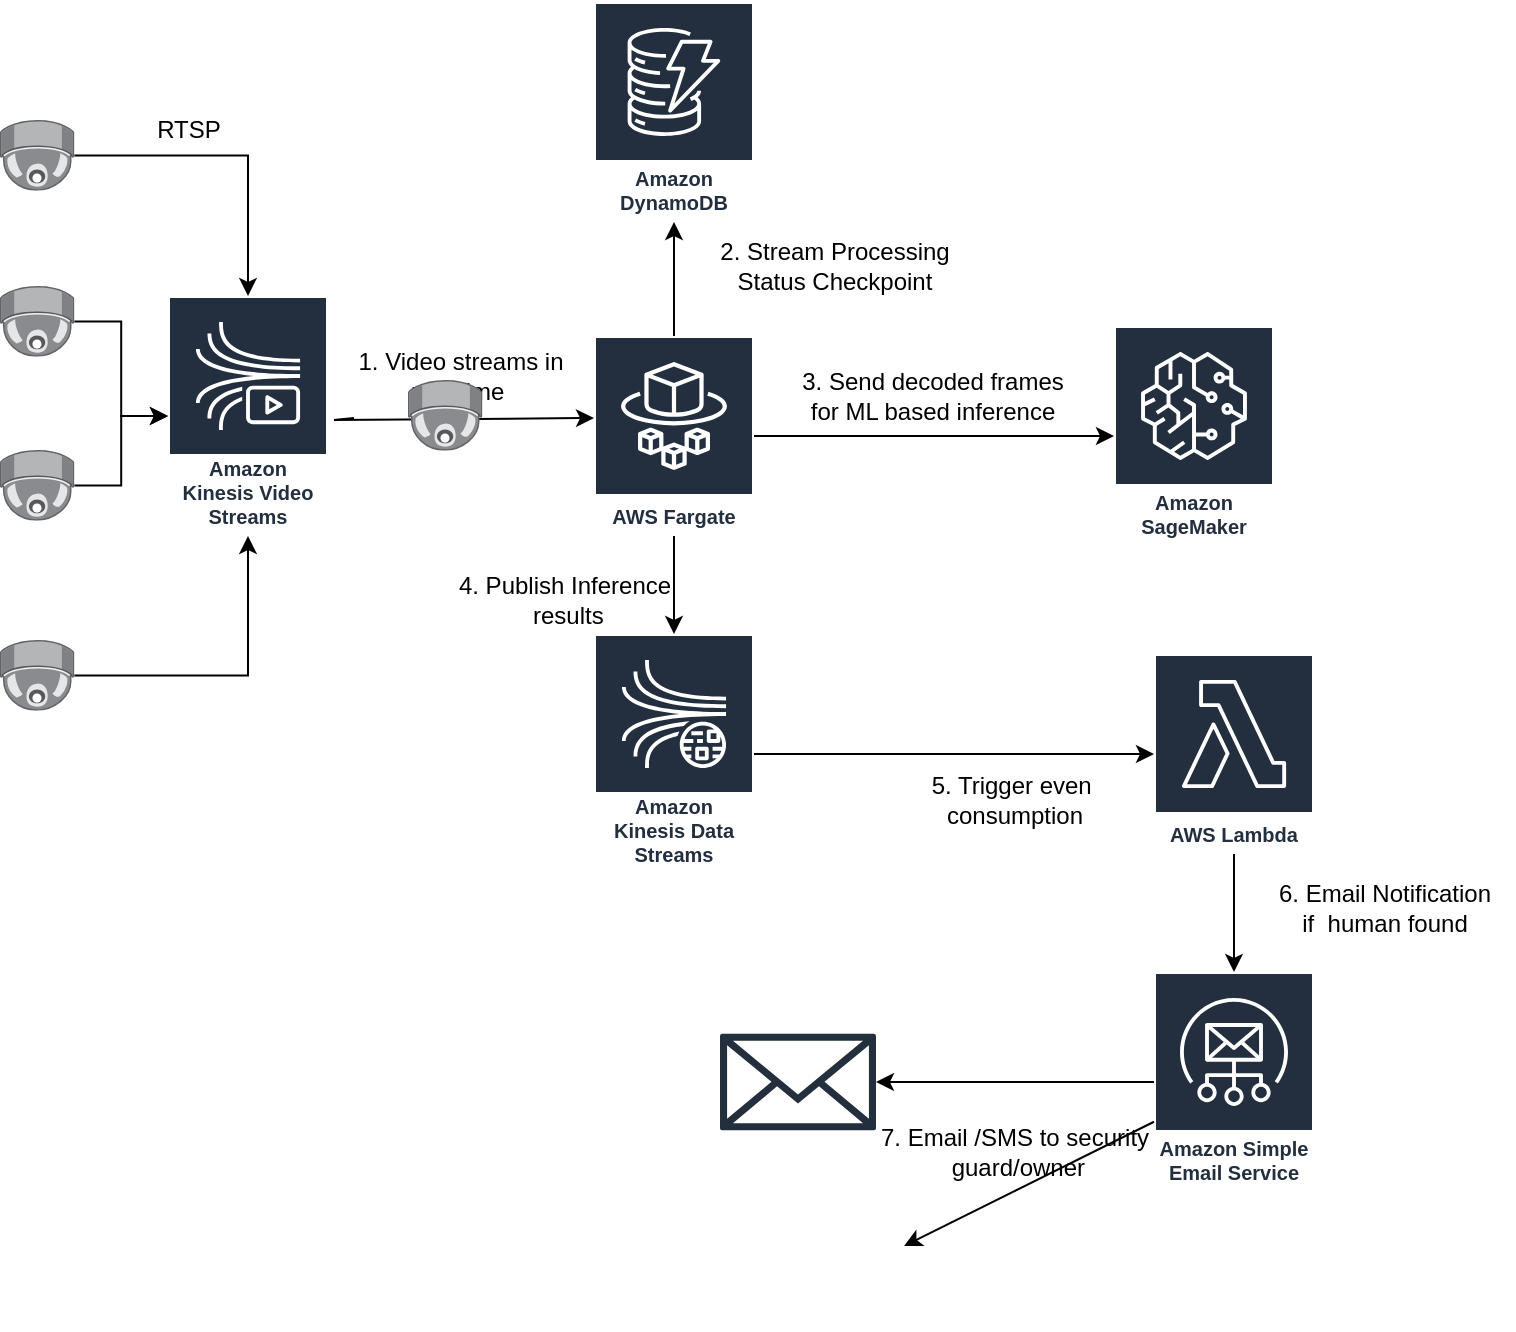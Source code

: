 <mxfile version="20.1.1" type="github">
  <diagram id="C5RBs43oDa-KdzZeNtuy" name="Page-1">
    <mxGraphModel dx="946" dy="1673" grid="1" gridSize="10" guides="1" tooltips="1" connect="1" arrows="1" fold="1" page="1" pageScale="1" pageWidth="827" pageHeight="1169" math="0" shadow="0">
      <root>
        <mxCell id="WIyWlLk6GJQsqaUBKTNV-0" />
        <mxCell id="WIyWlLk6GJQsqaUBKTNV-1" parent="WIyWlLk6GJQsqaUBKTNV-0" />
        <mxCell id="3UhpRsMbbu9_3w0wm78r-3" value="Amazon DynamoDB" style="sketch=0;outlineConnect=0;fontColor=#232F3E;gradientColor=none;strokeColor=#ffffff;fillColor=#232F3E;dashed=0;verticalLabelPosition=middle;verticalAlign=bottom;align=center;html=1;whiteSpace=wrap;fontSize=10;fontStyle=1;spacing=3;shape=mxgraph.aws4.productIcon;prIcon=mxgraph.aws4.dynamodb;" vertex="1" parent="WIyWlLk6GJQsqaUBKTNV-1">
          <mxGeometry x="353" y="-79" width="80" height="110" as="geometry" />
        </mxCell>
        <mxCell id="3UhpRsMbbu9_3w0wm78r-4" value="Amazon SageMaker" style="sketch=0;outlineConnect=0;fontColor=#232F3E;gradientColor=none;strokeColor=#ffffff;fillColor=#232F3E;dashed=0;verticalLabelPosition=middle;verticalAlign=bottom;align=center;html=1;whiteSpace=wrap;fontSize=10;fontStyle=1;spacing=3;shape=mxgraph.aws4.productIcon;prIcon=mxgraph.aws4.sagemaker;" vertex="1" parent="WIyWlLk6GJQsqaUBKTNV-1">
          <mxGeometry x="613" y="83" width="80" height="110" as="geometry" />
        </mxCell>
        <mxCell id="3UhpRsMbbu9_3w0wm78r-10" value="" style="edgeStyle=orthogonalEdgeStyle;rounded=0;orthogonalLoop=1;jettySize=auto;html=1;" edge="1" parent="WIyWlLk6GJQsqaUBKTNV-1" source="3UhpRsMbbu9_3w0wm78r-5" target="3UhpRsMbbu9_3w0wm78r-3">
          <mxGeometry relative="1" as="geometry" />
        </mxCell>
        <mxCell id="3UhpRsMbbu9_3w0wm78r-16" value="" style="edgeStyle=orthogonalEdgeStyle;rounded=0;orthogonalLoop=1;jettySize=auto;html=1;" edge="1" parent="WIyWlLk6GJQsqaUBKTNV-1" source="3UhpRsMbbu9_3w0wm78r-5" target="3UhpRsMbbu9_3w0wm78r-4">
          <mxGeometry relative="1" as="geometry" />
        </mxCell>
        <mxCell id="3UhpRsMbbu9_3w0wm78r-19" value="" style="edgeStyle=orthogonalEdgeStyle;rounded=0;orthogonalLoop=1;jettySize=auto;html=1;" edge="1" parent="WIyWlLk6GJQsqaUBKTNV-1" source="3UhpRsMbbu9_3w0wm78r-5" target="3UhpRsMbbu9_3w0wm78r-18">
          <mxGeometry relative="1" as="geometry" />
        </mxCell>
        <mxCell id="3UhpRsMbbu9_3w0wm78r-5" value="AWS Fargate" style="sketch=0;outlineConnect=0;fontColor=#232F3E;gradientColor=none;strokeColor=#ffffff;fillColor=#232F3E;dashed=0;verticalLabelPosition=middle;verticalAlign=bottom;align=center;html=1;whiteSpace=wrap;fontSize=10;fontStyle=1;spacing=3;shape=mxgraph.aws4.productIcon;prIcon=mxgraph.aws4.fargate;" vertex="1" parent="WIyWlLk6GJQsqaUBKTNV-1">
          <mxGeometry x="353" y="88" width="80" height="100" as="geometry" />
        </mxCell>
        <mxCell id="3UhpRsMbbu9_3w0wm78r-8" value="" style="endArrow=classic;html=1;rounded=0;" edge="1" parent="WIyWlLk6GJQsqaUBKTNV-1">
          <mxGeometry width="50" height="50" relative="1" as="geometry">
            <mxPoint x="233" y="129" as="sourcePoint" />
            <mxPoint x="353" y="129" as="targetPoint" />
            <Array as="points">
              <mxPoint x="223" y="130" />
            </Array>
          </mxGeometry>
        </mxCell>
        <mxCell id="3UhpRsMbbu9_3w0wm78r-32" value="" style="edgeStyle=orthogonalEdgeStyle;rounded=0;orthogonalLoop=1;jettySize=auto;html=1;" edge="1" parent="WIyWlLk6GJQsqaUBKTNV-1" source="3UhpRsMbbu9_3w0wm78r-14" target="3UhpRsMbbu9_3w0wm78r-31">
          <mxGeometry relative="1" as="geometry" />
        </mxCell>
        <mxCell id="3UhpRsMbbu9_3w0wm78r-14" value="AWS Lambda" style="sketch=0;outlineConnect=0;fontColor=#232F3E;gradientColor=none;strokeColor=#ffffff;fillColor=#232F3E;dashed=0;verticalLabelPosition=middle;verticalAlign=bottom;align=center;html=1;whiteSpace=wrap;fontSize=10;fontStyle=1;spacing=3;shape=mxgraph.aws4.productIcon;prIcon=mxgraph.aws4.lambda;" vertex="1" parent="WIyWlLk6GJQsqaUBKTNV-1">
          <mxGeometry x="633" y="247" width="80" height="100" as="geometry" />
        </mxCell>
        <mxCell id="3UhpRsMbbu9_3w0wm78r-17" value="Amazon Kinesis Video Streams" style="sketch=0;outlineConnect=0;fontColor=#232F3E;gradientColor=none;strokeColor=#ffffff;fillColor=#232F3E;dashed=0;verticalLabelPosition=middle;verticalAlign=bottom;align=center;html=1;whiteSpace=wrap;fontSize=10;fontStyle=1;spacing=3;shape=mxgraph.aws4.productIcon;prIcon=mxgraph.aws4.kinesis_video_streams;" vertex="1" parent="WIyWlLk6GJQsqaUBKTNV-1">
          <mxGeometry x="140" y="68" width="80" height="120" as="geometry" />
        </mxCell>
        <mxCell id="3UhpRsMbbu9_3w0wm78r-23" value="" style="edgeStyle=orthogonalEdgeStyle;rounded=0;orthogonalLoop=1;jettySize=auto;html=1;entryX=0;entryY=0.5;entryDx=0;entryDy=0;entryPerimeter=0;" edge="1" parent="WIyWlLk6GJQsqaUBKTNV-1" source="3UhpRsMbbu9_3w0wm78r-18" target="3UhpRsMbbu9_3w0wm78r-14">
          <mxGeometry relative="1" as="geometry">
            <mxPoint x="583" y="304" as="targetPoint" />
          </mxGeometry>
        </mxCell>
        <mxCell id="3UhpRsMbbu9_3w0wm78r-18" value="Amazon Kinesis Data Streams" style="sketch=0;outlineConnect=0;fontColor=#232F3E;gradientColor=none;strokeColor=#ffffff;fillColor=#232F3E;dashed=0;verticalLabelPosition=middle;verticalAlign=bottom;align=center;html=1;whiteSpace=wrap;fontSize=10;fontStyle=1;spacing=3;shape=mxgraph.aws4.productIcon;prIcon=mxgraph.aws4.kinesis_data_streams;" vertex="1" parent="WIyWlLk6GJQsqaUBKTNV-1">
          <mxGeometry x="353" y="237" width="80" height="120" as="geometry" />
        </mxCell>
        <mxCell id="3UhpRsMbbu9_3w0wm78r-24" value="1. Video streams in &lt;br&gt;real-time&amp;nbsp;" style="text;html=1;resizable=0;autosize=1;align=center;verticalAlign=middle;points=[];fillColor=none;strokeColor=none;rounded=0;" vertex="1" parent="WIyWlLk6GJQsqaUBKTNV-1">
          <mxGeometry x="221" y="88" width="130" height="40" as="geometry" />
        </mxCell>
        <mxCell id="3UhpRsMbbu9_3w0wm78r-25" value="2. Stream Processing &lt;br&gt;Status Checkpoint" style="text;html=1;resizable=0;autosize=1;align=center;verticalAlign=middle;points=[];fillColor=none;strokeColor=none;rounded=0;" vertex="1" parent="WIyWlLk6GJQsqaUBKTNV-1">
          <mxGeometry x="403" y="33" width="140" height="40" as="geometry" />
        </mxCell>
        <mxCell id="3UhpRsMbbu9_3w0wm78r-26" value="3. Send decoded frames &lt;br&gt;for ML based inference" style="text;html=1;resizable=0;autosize=1;align=center;verticalAlign=middle;points=[];fillColor=none;strokeColor=none;rounded=0;" vertex="1" parent="WIyWlLk6GJQsqaUBKTNV-1">
          <mxGeometry x="447" y="98" width="150" height="40" as="geometry" />
        </mxCell>
        <mxCell id="3UhpRsMbbu9_3w0wm78r-27" value="4. Publish Inference&lt;br&gt;&amp;nbsp;results" style="text;html=1;resizable=0;autosize=1;align=center;verticalAlign=middle;points=[];fillColor=none;strokeColor=none;rounded=0;" vertex="1" parent="WIyWlLk6GJQsqaUBKTNV-1">
          <mxGeometry x="273" y="200" width="130" height="40" as="geometry" />
        </mxCell>
        <mxCell id="3UhpRsMbbu9_3w0wm78r-28" value="5. Trigger even&amp;nbsp;&lt;br&gt;consumption" style="text;html=1;resizable=0;autosize=1;align=center;verticalAlign=middle;points=[];fillColor=none;strokeColor=none;rounded=0;" vertex="1" parent="WIyWlLk6GJQsqaUBKTNV-1">
          <mxGeometry x="508" y="300" width="110" height="40" as="geometry" />
        </mxCell>
        <mxCell id="3UhpRsMbbu9_3w0wm78r-30" value="" style="sketch=0;outlineConnect=0;fontColor=#232F3E;gradientColor=none;fillColor=#232F3D;strokeColor=none;dashed=0;verticalLabelPosition=bottom;verticalAlign=top;align=center;html=1;fontSize=12;fontStyle=0;aspect=fixed;pointerEvents=1;shape=mxgraph.aws4.email_2;" vertex="1" parent="WIyWlLk6GJQsqaUBKTNV-1">
          <mxGeometry x="416" y="436.5" width="78" height="49" as="geometry" />
        </mxCell>
        <mxCell id="3UhpRsMbbu9_3w0wm78r-33" value="" style="edgeStyle=orthogonalEdgeStyle;rounded=0;orthogonalLoop=1;jettySize=auto;html=1;" edge="1" parent="WIyWlLk6GJQsqaUBKTNV-1" source="3UhpRsMbbu9_3w0wm78r-31" target="3UhpRsMbbu9_3w0wm78r-30">
          <mxGeometry relative="1" as="geometry" />
        </mxCell>
        <mxCell id="3UhpRsMbbu9_3w0wm78r-31" value="Amazon Simple Email Service" style="sketch=0;outlineConnect=0;fontColor=#232F3E;gradientColor=none;strokeColor=#ffffff;fillColor=#232F3E;dashed=0;verticalLabelPosition=middle;verticalAlign=bottom;align=center;html=1;whiteSpace=wrap;fontSize=10;fontStyle=1;spacing=3;shape=mxgraph.aws4.productIcon;prIcon=mxgraph.aws4.simple_email_service;" vertex="1" parent="WIyWlLk6GJQsqaUBKTNV-1">
          <mxGeometry x="633" y="406" width="80" height="110" as="geometry" />
        </mxCell>
        <mxCell id="3UhpRsMbbu9_3w0wm78r-34" value="6. Email Notification &lt;br&gt;if&amp;nbsp; human found" style="text;html=1;resizable=0;autosize=1;align=center;verticalAlign=middle;points=[];fillColor=none;strokeColor=none;rounded=0;" vertex="1" parent="WIyWlLk6GJQsqaUBKTNV-1">
          <mxGeometry x="683" y="354" width="130" height="40" as="geometry" />
        </mxCell>
        <mxCell id="3UhpRsMbbu9_3w0wm78r-35" value="7. Email /SMS to security&lt;br&gt;&amp;nbsp;guard/owner" style="text;html=1;resizable=0;autosize=1;align=center;verticalAlign=middle;points=[];fillColor=none;strokeColor=none;rounded=0;" vertex="1" parent="WIyWlLk6GJQsqaUBKTNV-1">
          <mxGeometry x="483" y="476" width="160" height="40" as="geometry" />
        </mxCell>
        <mxCell id="3UhpRsMbbu9_3w0wm78r-37" value="" style="shape=image;html=1;verticalAlign=top;verticalLabelPosition=bottom;labelBackgroundColor=#ffffff;imageAspect=0;aspect=fixed;image=https://cdn1.iconfinder.com/data/icons/ios-11-glyphs/30/sms-128.png" vertex="1" parent="WIyWlLk6GJQsqaUBKTNV-1">
          <mxGeometry x="424" y="501" width="84" height="84" as="geometry" />
        </mxCell>
        <mxCell id="3UhpRsMbbu9_3w0wm78r-38" value="" style="endArrow=classic;html=1;rounded=0;entryX=1;entryY=0.5;entryDx=0;entryDy=0;" edge="1" parent="WIyWlLk6GJQsqaUBKTNV-1" source="3UhpRsMbbu9_3w0wm78r-31" target="3UhpRsMbbu9_3w0wm78r-37">
          <mxGeometry width="50" height="50" relative="1" as="geometry">
            <mxPoint x="433" y="440" as="sourcePoint" />
            <mxPoint x="533" y="530" as="targetPoint" />
          </mxGeometry>
        </mxCell>
        <mxCell id="3UhpRsMbbu9_3w0wm78r-40" value="" style="points=[];aspect=fixed;html=1;align=center;shadow=0;dashed=0;image;image=img/lib/allied_telesis/security/Surveillance_Camera_Ceiling.svg;" vertex="1" parent="WIyWlLk6GJQsqaUBKTNV-1">
          <mxGeometry x="260" y="110" width="37.2" height="35.4" as="geometry" />
        </mxCell>
        <mxCell id="3UhpRsMbbu9_3w0wm78r-46" value="" style="group" vertex="1" connectable="0" parent="WIyWlLk6GJQsqaUBKTNV-1">
          <mxGeometry x="56" y="-20" width="37.2" height="295.4" as="geometry" />
        </mxCell>
        <mxCell id="3UhpRsMbbu9_3w0wm78r-39" value="" style="points=[];aspect=fixed;html=1;align=center;shadow=0;dashed=0;image;image=img/lib/allied_telesis/security/Surveillance_Camera_Ceiling.svg;" vertex="1" parent="3UhpRsMbbu9_3w0wm78r-46">
          <mxGeometry width="37.2" height="35.4" as="geometry" />
        </mxCell>
        <mxCell id="3UhpRsMbbu9_3w0wm78r-41" value="" style="points=[];aspect=fixed;html=1;align=center;shadow=0;dashed=0;image;image=img/lib/allied_telesis/security/Surveillance_Camera_Ceiling.svg;" vertex="1" parent="3UhpRsMbbu9_3w0wm78r-46">
          <mxGeometry y="83" width="37.2" height="35.4" as="geometry" />
        </mxCell>
        <mxCell id="3UhpRsMbbu9_3w0wm78r-42" value="" style="points=[];aspect=fixed;html=1;align=center;shadow=0;dashed=0;image;image=img/lib/allied_telesis/security/Surveillance_Camera_Ceiling.svg;" vertex="1" parent="3UhpRsMbbu9_3w0wm78r-46">
          <mxGeometry y="165" width="37.2" height="35.4" as="geometry" />
        </mxCell>
        <mxCell id="3UhpRsMbbu9_3w0wm78r-44" value="" style="points=[];aspect=fixed;html=1;align=center;shadow=0;dashed=0;image;image=img/lib/allied_telesis/security/Surveillance_Camera_Ceiling.svg;" vertex="1" parent="3UhpRsMbbu9_3w0wm78r-46">
          <mxGeometry y="260" width="37.2" height="35.4" as="geometry" />
        </mxCell>
        <mxCell id="3UhpRsMbbu9_3w0wm78r-48" value="" style="edgeStyle=orthogonalEdgeStyle;rounded=0;orthogonalLoop=1;jettySize=auto;html=1;" edge="1" parent="WIyWlLk6GJQsqaUBKTNV-1" source="3UhpRsMbbu9_3w0wm78r-41" target="3UhpRsMbbu9_3w0wm78r-17">
          <mxGeometry relative="1" as="geometry" />
        </mxCell>
        <mxCell id="3UhpRsMbbu9_3w0wm78r-49" style="edgeStyle=orthogonalEdgeStyle;rounded=0;orthogonalLoop=1;jettySize=auto;html=1;" edge="1" parent="WIyWlLk6GJQsqaUBKTNV-1" source="3UhpRsMbbu9_3w0wm78r-44" target="3UhpRsMbbu9_3w0wm78r-17">
          <mxGeometry relative="1" as="geometry" />
        </mxCell>
        <mxCell id="3UhpRsMbbu9_3w0wm78r-50" style="edgeStyle=orthogonalEdgeStyle;rounded=0;orthogonalLoop=1;jettySize=auto;html=1;" edge="1" parent="WIyWlLk6GJQsqaUBKTNV-1" source="3UhpRsMbbu9_3w0wm78r-39" target="3UhpRsMbbu9_3w0wm78r-17">
          <mxGeometry relative="1" as="geometry" />
        </mxCell>
        <mxCell id="3UhpRsMbbu9_3w0wm78r-51" style="edgeStyle=orthogonalEdgeStyle;rounded=0;orthogonalLoop=1;jettySize=auto;html=1;" edge="1" parent="WIyWlLk6GJQsqaUBKTNV-1" source="3UhpRsMbbu9_3w0wm78r-42" target="3UhpRsMbbu9_3w0wm78r-17">
          <mxGeometry relative="1" as="geometry" />
        </mxCell>
        <mxCell id="3UhpRsMbbu9_3w0wm78r-52" value="RTSP" style="text;html=1;resizable=0;autosize=1;align=center;verticalAlign=middle;points=[];fillColor=none;strokeColor=none;rounded=0;" vertex="1" parent="WIyWlLk6GJQsqaUBKTNV-1">
          <mxGeometry x="120" y="-30" width="60" height="30" as="geometry" />
        </mxCell>
      </root>
    </mxGraphModel>
  </diagram>
</mxfile>

